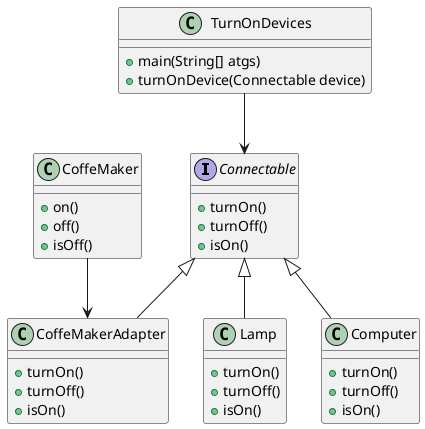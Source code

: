 @startuml reto9

interface Connectable{
+turnOn()
+turnOff()
+isOn()
}

class TurnOnDevices{
+main(String[] atgs)
+turnOnDevice(Connectable device)
}

class Lamp{
+turnOn()
+turnOff()
+isOn()
}
class Computer{
+turnOn()
+turnOff()
+isOn()
}

class CoffeMaker{
+on()
+off()
+isOff()
}

class CoffeMakerAdapter{
+turnOn()
+turnOff()
+isOn()
}

Connectable <|-- Lamp
Connectable <|-- Computer
Connectable <|-- CoffeMakerAdapter

CoffeMaker --> CoffeMakerAdapter
TurnOnDevices --> Connectable

@enduml